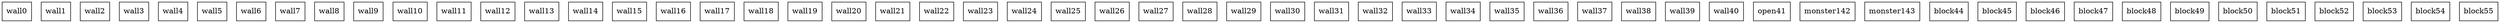 graph room {
 node [shape="box"]; wall0 [pos="1,1!"]; wall1 [pos="2,1!"]; wall2 [pos="3,1!"]; wall3 [pos="4,1!"]; wall4 [pos="5,1!"]; wall5 [pos="6,1!"]; wall6 [pos="7,1!"]; wall7 [pos="8,1!"]; wall8 [pos="9,1!"]; wall9 [pos="10,1!"]; wall10 [pos="11,1!"]; wall11 [pos="12,1!"]; wall12 [pos="13,1!"]; wall13 [pos="14,1!"]; wall14 [pos="1,2!"]; wall15 [pos="14,2!"]; wall16 [pos="1,3!"]; wall17 [pos="14,3!"]; wall18 [pos="1,4!"]; wall19 [pos="14,4!"]; wall20 [pos="1,5!"]; wall21 [pos="1,6!"]; wall22 [pos="14,6!"]; wall23 [pos="1,7!"]; wall24 [pos="14,7!"]; wall25 [pos="1,8!"]; wall26 [pos="14,8!"]; wall27 [pos="1,9!"]; wall28 [pos="2,9!"]; wall29 [pos="3,9!"]; wall30 [pos="4,9!"]; wall31 [pos="5,9!"]; wall32 [pos="6,9!"]; wall33 [pos="7,9!"]; wall34 [pos="8,9!"]; wall35 [pos="9,9!"]; wall36 [pos="10,9!"]; wall37 [pos="11,9!"]; wall38 [pos="12,9!"]; wall39 [pos="13,9!"]; wall40 [pos="14,9!"]; open41 [pos="14,5!"]; monster142 [pos="8,5!"]; monster143 [pos="8,7!"]; block44 [pos="10,5!"]; block45 [pos="11,5!"]; block46 [pos="5,6!"]; block47 [pos="6,6!"]; block48 [pos="10,6!"]; block49 [pos="11,6!"]; block50 [pos="5,7!"]; block51 [pos="6,7!"]; block52 [pos="10,7!"]; block53 [pos="11,7!"]; block54 [pos="5,8!"]; block55 [pos="6,8!"]; }